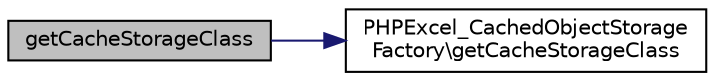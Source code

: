digraph "getCacheStorageClass"
{
  edge [fontname="Helvetica",fontsize="10",labelfontname="Helvetica",labelfontsize="10"];
  node [fontname="Helvetica",fontsize="10",shape=record];
  rankdir="LR";
  Node0 [label="getCacheStorageClass",height=0.2,width=0.4,color="black", fillcolor="grey75", style="filled", fontcolor="black"];
  Node0 -> Node1 [color="midnightblue",fontsize="10",style="solid",fontname="Helvetica"];
  Node1 [label="PHPExcel_CachedObjectStorage\lFactory\\getCacheStorageClass",height=0.2,width=0.4,color="black", fillcolor="white", style="filled",URL="$class_p_h_p_excel___cached_object_storage_factory.html#a38ced0235b38ea5cd77877b505435255"];
}
